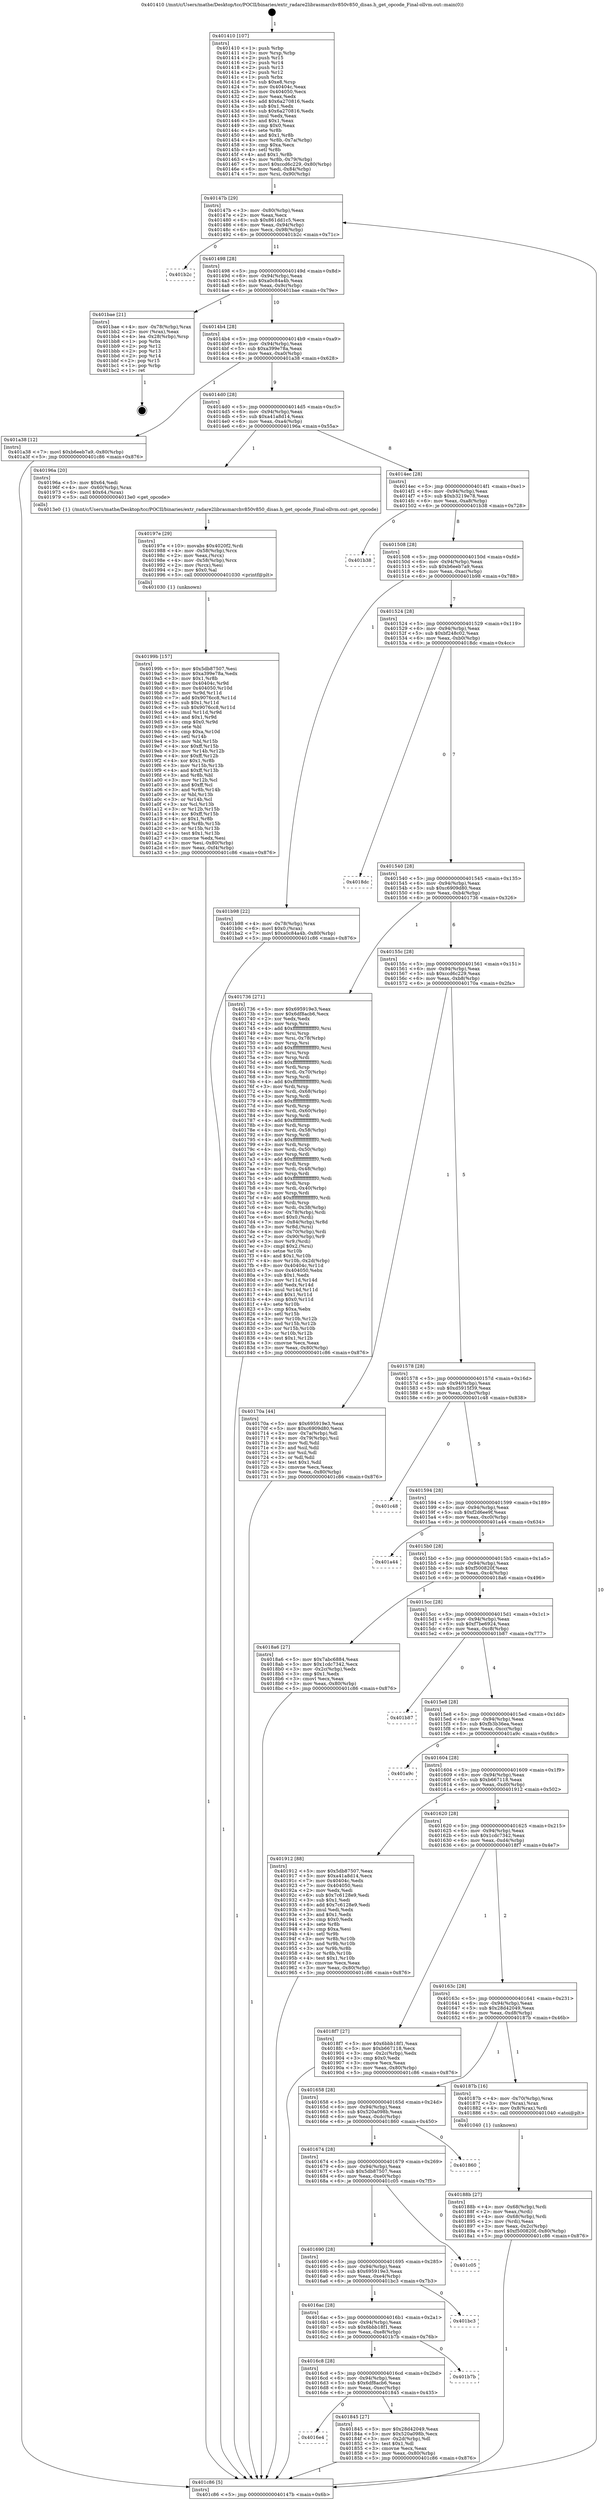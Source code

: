 digraph "0x401410" {
  label = "0x401410 (/mnt/c/Users/mathe/Desktop/tcc/POCII/binaries/extr_radare2librasmarchv850v850_disas.h_get_opcode_Final-ollvm.out::main(0))"
  labelloc = "t"
  node[shape=record]

  Entry [label="",width=0.3,height=0.3,shape=circle,fillcolor=black,style=filled]
  "0x40147b" [label="{
     0x40147b [29]\l
     | [instrs]\l
     &nbsp;&nbsp;0x40147b \<+3\>: mov -0x80(%rbp),%eax\l
     &nbsp;&nbsp;0x40147e \<+2\>: mov %eax,%ecx\l
     &nbsp;&nbsp;0x401480 \<+6\>: sub $0x861dd1c5,%ecx\l
     &nbsp;&nbsp;0x401486 \<+6\>: mov %eax,-0x94(%rbp)\l
     &nbsp;&nbsp;0x40148c \<+6\>: mov %ecx,-0x98(%rbp)\l
     &nbsp;&nbsp;0x401492 \<+6\>: je 0000000000401b2c \<main+0x71c\>\l
  }"]
  "0x401b2c" [label="{
     0x401b2c\l
  }", style=dashed]
  "0x401498" [label="{
     0x401498 [28]\l
     | [instrs]\l
     &nbsp;&nbsp;0x401498 \<+5\>: jmp 000000000040149d \<main+0x8d\>\l
     &nbsp;&nbsp;0x40149d \<+6\>: mov -0x94(%rbp),%eax\l
     &nbsp;&nbsp;0x4014a3 \<+5\>: sub $0xa0c84a4b,%eax\l
     &nbsp;&nbsp;0x4014a8 \<+6\>: mov %eax,-0x9c(%rbp)\l
     &nbsp;&nbsp;0x4014ae \<+6\>: je 0000000000401bae \<main+0x79e\>\l
  }"]
  Exit [label="",width=0.3,height=0.3,shape=circle,fillcolor=black,style=filled,peripheries=2]
  "0x401bae" [label="{
     0x401bae [21]\l
     | [instrs]\l
     &nbsp;&nbsp;0x401bae \<+4\>: mov -0x78(%rbp),%rax\l
     &nbsp;&nbsp;0x401bb2 \<+2\>: mov (%rax),%eax\l
     &nbsp;&nbsp;0x401bb4 \<+4\>: lea -0x28(%rbp),%rsp\l
     &nbsp;&nbsp;0x401bb8 \<+1\>: pop %rbx\l
     &nbsp;&nbsp;0x401bb9 \<+2\>: pop %r12\l
     &nbsp;&nbsp;0x401bbb \<+2\>: pop %r13\l
     &nbsp;&nbsp;0x401bbd \<+2\>: pop %r14\l
     &nbsp;&nbsp;0x401bbf \<+2\>: pop %r15\l
     &nbsp;&nbsp;0x401bc1 \<+1\>: pop %rbp\l
     &nbsp;&nbsp;0x401bc2 \<+1\>: ret\l
  }"]
  "0x4014b4" [label="{
     0x4014b4 [28]\l
     | [instrs]\l
     &nbsp;&nbsp;0x4014b4 \<+5\>: jmp 00000000004014b9 \<main+0xa9\>\l
     &nbsp;&nbsp;0x4014b9 \<+6\>: mov -0x94(%rbp),%eax\l
     &nbsp;&nbsp;0x4014bf \<+5\>: sub $0xa399e78a,%eax\l
     &nbsp;&nbsp;0x4014c4 \<+6\>: mov %eax,-0xa0(%rbp)\l
     &nbsp;&nbsp;0x4014ca \<+6\>: je 0000000000401a38 \<main+0x628\>\l
  }"]
  "0x40199b" [label="{
     0x40199b [157]\l
     | [instrs]\l
     &nbsp;&nbsp;0x40199b \<+5\>: mov $0x5db87507,%esi\l
     &nbsp;&nbsp;0x4019a0 \<+5\>: mov $0xa399e78a,%edx\l
     &nbsp;&nbsp;0x4019a5 \<+3\>: mov $0x1,%r8b\l
     &nbsp;&nbsp;0x4019a8 \<+8\>: mov 0x40404c,%r9d\l
     &nbsp;&nbsp;0x4019b0 \<+8\>: mov 0x404050,%r10d\l
     &nbsp;&nbsp;0x4019b8 \<+3\>: mov %r9d,%r11d\l
     &nbsp;&nbsp;0x4019bb \<+7\>: add $0x9076cc8,%r11d\l
     &nbsp;&nbsp;0x4019c2 \<+4\>: sub $0x1,%r11d\l
     &nbsp;&nbsp;0x4019c6 \<+7\>: sub $0x9076cc8,%r11d\l
     &nbsp;&nbsp;0x4019cd \<+4\>: imul %r11d,%r9d\l
     &nbsp;&nbsp;0x4019d1 \<+4\>: and $0x1,%r9d\l
     &nbsp;&nbsp;0x4019d5 \<+4\>: cmp $0x0,%r9d\l
     &nbsp;&nbsp;0x4019d9 \<+3\>: sete %bl\l
     &nbsp;&nbsp;0x4019dc \<+4\>: cmp $0xa,%r10d\l
     &nbsp;&nbsp;0x4019e0 \<+4\>: setl %r14b\l
     &nbsp;&nbsp;0x4019e4 \<+3\>: mov %bl,%r15b\l
     &nbsp;&nbsp;0x4019e7 \<+4\>: xor $0xff,%r15b\l
     &nbsp;&nbsp;0x4019eb \<+3\>: mov %r14b,%r12b\l
     &nbsp;&nbsp;0x4019ee \<+4\>: xor $0xff,%r12b\l
     &nbsp;&nbsp;0x4019f2 \<+4\>: xor $0x1,%r8b\l
     &nbsp;&nbsp;0x4019f6 \<+3\>: mov %r15b,%r13b\l
     &nbsp;&nbsp;0x4019f9 \<+4\>: and $0xff,%r13b\l
     &nbsp;&nbsp;0x4019fd \<+3\>: and %r8b,%bl\l
     &nbsp;&nbsp;0x401a00 \<+3\>: mov %r12b,%cl\l
     &nbsp;&nbsp;0x401a03 \<+3\>: and $0xff,%cl\l
     &nbsp;&nbsp;0x401a06 \<+3\>: and %r8b,%r14b\l
     &nbsp;&nbsp;0x401a09 \<+3\>: or %bl,%r13b\l
     &nbsp;&nbsp;0x401a0c \<+3\>: or %r14b,%cl\l
     &nbsp;&nbsp;0x401a0f \<+3\>: xor %cl,%r13b\l
     &nbsp;&nbsp;0x401a12 \<+3\>: or %r12b,%r15b\l
     &nbsp;&nbsp;0x401a15 \<+4\>: xor $0xff,%r15b\l
     &nbsp;&nbsp;0x401a19 \<+4\>: or $0x1,%r8b\l
     &nbsp;&nbsp;0x401a1d \<+3\>: and %r8b,%r15b\l
     &nbsp;&nbsp;0x401a20 \<+3\>: or %r15b,%r13b\l
     &nbsp;&nbsp;0x401a23 \<+4\>: test $0x1,%r13b\l
     &nbsp;&nbsp;0x401a27 \<+3\>: cmovne %edx,%esi\l
     &nbsp;&nbsp;0x401a2a \<+3\>: mov %esi,-0x80(%rbp)\l
     &nbsp;&nbsp;0x401a2d \<+6\>: mov %eax,-0xf4(%rbp)\l
     &nbsp;&nbsp;0x401a33 \<+5\>: jmp 0000000000401c86 \<main+0x876\>\l
  }"]
  "0x401a38" [label="{
     0x401a38 [12]\l
     | [instrs]\l
     &nbsp;&nbsp;0x401a38 \<+7\>: movl $0xb6eeb7a9,-0x80(%rbp)\l
     &nbsp;&nbsp;0x401a3f \<+5\>: jmp 0000000000401c86 \<main+0x876\>\l
  }"]
  "0x4014d0" [label="{
     0x4014d0 [28]\l
     | [instrs]\l
     &nbsp;&nbsp;0x4014d0 \<+5\>: jmp 00000000004014d5 \<main+0xc5\>\l
     &nbsp;&nbsp;0x4014d5 \<+6\>: mov -0x94(%rbp),%eax\l
     &nbsp;&nbsp;0x4014db \<+5\>: sub $0xa41a8d14,%eax\l
     &nbsp;&nbsp;0x4014e0 \<+6\>: mov %eax,-0xa4(%rbp)\l
     &nbsp;&nbsp;0x4014e6 \<+6\>: je 000000000040196a \<main+0x55a\>\l
  }"]
  "0x40197e" [label="{
     0x40197e [29]\l
     | [instrs]\l
     &nbsp;&nbsp;0x40197e \<+10\>: movabs $0x4020f2,%rdi\l
     &nbsp;&nbsp;0x401988 \<+4\>: mov -0x58(%rbp),%rcx\l
     &nbsp;&nbsp;0x40198c \<+2\>: mov %eax,(%rcx)\l
     &nbsp;&nbsp;0x40198e \<+4\>: mov -0x58(%rbp),%rcx\l
     &nbsp;&nbsp;0x401992 \<+2\>: mov (%rcx),%esi\l
     &nbsp;&nbsp;0x401994 \<+2\>: mov $0x0,%al\l
     &nbsp;&nbsp;0x401996 \<+5\>: call 0000000000401030 \<printf@plt\>\l
     | [calls]\l
     &nbsp;&nbsp;0x401030 \{1\} (unknown)\l
  }"]
  "0x40196a" [label="{
     0x40196a [20]\l
     | [instrs]\l
     &nbsp;&nbsp;0x40196a \<+5\>: mov $0x64,%edi\l
     &nbsp;&nbsp;0x40196f \<+4\>: mov -0x60(%rbp),%rax\l
     &nbsp;&nbsp;0x401973 \<+6\>: movl $0x64,(%rax)\l
     &nbsp;&nbsp;0x401979 \<+5\>: call 00000000004013e0 \<get_opcode\>\l
     | [calls]\l
     &nbsp;&nbsp;0x4013e0 \{1\} (/mnt/c/Users/mathe/Desktop/tcc/POCII/binaries/extr_radare2librasmarchv850v850_disas.h_get_opcode_Final-ollvm.out::get_opcode)\l
  }"]
  "0x4014ec" [label="{
     0x4014ec [28]\l
     | [instrs]\l
     &nbsp;&nbsp;0x4014ec \<+5\>: jmp 00000000004014f1 \<main+0xe1\>\l
     &nbsp;&nbsp;0x4014f1 \<+6\>: mov -0x94(%rbp),%eax\l
     &nbsp;&nbsp;0x4014f7 \<+5\>: sub $0xb3219e78,%eax\l
     &nbsp;&nbsp;0x4014fc \<+6\>: mov %eax,-0xa8(%rbp)\l
     &nbsp;&nbsp;0x401502 \<+6\>: je 0000000000401b38 \<main+0x728\>\l
  }"]
  "0x40188b" [label="{
     0x40188b [27]\l
     | [instrs]\l
     &nbsp;&nbsp;0x40188b \<+4\>: mov -0x68(%rbp),%rdi\l
     &nbsp;&nbsp;0x40188f \<+2\>: mov %eax,(%rdi)\l
     &nbsp;&nbsp;0x401891 \<+4\>: mov -0x68(%rbp),%rdi\l
     &nbsp;&nbsp;0x401895 \<+2\>: mov (%rdi),%eax\l
     &nbsp;&nbsp;0x401897 \<+3\>: mov %eax,-0x2c(%rbp)\l
     &nbsp;&nbsp;0x40189a \<+7\>: movl $0xf500820f,-0x80(%rbp)\l
     &nbsp;&nbsp;0x4018a1 \<+5\>: jmp 0000000000401c86 \<main+0x876\>\l
  }"]
  "0x401b38" [label="{
     0x401b38\l
  }", style=dashed]
  "0x401508" [label="{
     0x401508 [28]\l
     | [instrs]\l
     &nbsp;&nbsp;0x401508 \<+5\>: jmp 000000000040150d \<main+0xfd\>\l
     &nbsp;&nbsp;0x40150d \<+6\>: mov -0x94(%rbp),%eax\l
     &nbsp;&nbsp;0x401513 \<+5\>: sub $0xb6eeb7a9,%eax\l
     &nbsp;&nbsp;0x401518 \<+6\>: mov %eax,-0xac(%rbp)\l
     &nbsp;&nbsp;0x40151e \<+6\>: je 0000000000401b98 \<main+0x788\>\l
  }"]
  "0x4016e4" [label="{
     0x4016e4\l
  }", style=dashed]
  "0x401b98" [label="{
     0x401b98 [22]\l
     | [instrs]\l
     &nbsp;&nbsp;0x401b98 \<+4\>: mov -0x78(%rbp),%rax\l
     &nbsp;&nbsp;0x401b9c \<+6\>: movl $0x0,(%rax)\l
     &nbsp;&nbsp;0x401ba2 \<+7\>: movl $0xa0c84a4b,-0x80(%rbp)\l
     &nbsp;&nbsp;0x401ba9 \<+5\>: jmp 0000000000401c86 \<main+0x876\>\l
  }"]
  "0x401524" [label="{
     0x401524 [28]\l
     | [instrs]\l
     &nbsp;&nbsp;0x401524 \<+5\>: jmp 0000000000401529 \<main+0x119\>\l
     &nbsp;&nbsp;0x401529 \<+6\>: mov -0x94(%rbp),%eax\l
     &nbsp;&nbsp;0x40152f \<+5\>: sub $0xbf248c02,%eax\l
     &nbsp;&nbsp;0x401534 \<+6\>: mov %eax,-0xb0(%rbp)\l
     &nbsp;&nbsp;0x40153a \<+6\>: je 00000000004018dc \<main+0x4cc\>\l
  }"]
  "0x401845" [label="{
     0x401845 [27]\l
     | [instrs]\l
     &nbsp;&nbsp;0x401845 \<+5\>: mov $0x28d42049,%eax\l
     &nbsp;&nbsp;0x40184a \<+5\>: mov $0x520a098b,%ecx\l
     &nbsp;&nbsp;0x40184f \<+3\>: mov -0x2d(%rbp),%dl\l
     &nbsp;&nbsp;0x401852 \<+3\>: test $0x1,%dl\l
     &nbsp;&nbsp;0x401855 \<+3\>: cmovne %ecx,%eax\l
     &nbsp;&nbsp;0x401858 \<+3\>: mov %eax,-0x80(%rbp)\l
     &nbsp;&nbsp;0x40185b \<+5\>: jmp 0000000000401c86 \<main+0x876\>\l
  }"]
  "0x4018dc" [label="{
     0x4018dc\l
  }", style=dashed]
  "0x401540" [label="{
     0x401540 [28]\l
     | [instrs]\l
     &nbsp;&nbsp;0x401540 \<+5\>: jmp 0000000000401545 \<main+0x135\>\l
     &nbsp;&nbsp;0x401545 \<+6\>: mov -0x94(%rbp),%eax\l
     &nbsp;&nbsp;0x40154b \<+5\>: sub $0xc6909d80,%eax\l
     &nbsp;&nbsp;0x401550 \<+6\>: mov %eax,-0xb4(%rbp)\l
     &nbsp;&nbsp;0x401556 \<+6\>: je 0000000000401736 \<main+0x326\>\l
  }"]
  "0x4016c8" [label="{
     0x4016c8 [28]\l
     | [instrs]\l
     &nbsp;&nbsp;0x4016c8 \<+5\>: jmp 00000000004016cd \<main+0x2bd\>\l
     &nbsp;&nbsp;0x4016cd \<+6\>: mov -0x94(%rbp),%eax\l
     &nbsp;&nbsp;0x4016d3 \<+5\>: sub $0x6df8acb6,%eax\l
     &nbsp;&nbsp;0x4016d8 \<+6\>: mov %eax,-0xec(%rbp)\l
     &nbsp;&nbsp;0x4016de \<+6\>: je 0000000000401845 \<main+0x435\>\l
  }"]
  "0x401736" [label="{
     0x401736 [271]\l
     | [instrs]\l
     &nbsp;&nbsp;0x401736 \<+5\>: mov $0x695919e3,%eax\l
     &nbsp;&nbsp;0x40173b \<+5\>: mov $0x6df8acb6,%ecx\l
     &nbsp;&nbsp;0x401740 \<+2\>: xor %edx,%edx\l
     &nbsp;&nbsp;0x401742 \<+3\>: mov %rsp,%rsi\l
     &nbsp;&nbsp;0x401745 \<+4\>: add $0xfffffffffffffff0,%rsi\l
     &nbsp;&nbsp;0x401749 \<+3\>: mov %rsi,%rsp\l
     &nbsp;&nbsp;0x40174c \<+4\>: mov %rsi,-0x78(%rbp)\l
     &nbsp;&nbsp;0x401750 \<+3\>: mov %rsp,%rsi\l
     &nbsp;&nbsp;0x401753 \<+4\>: add $0xfffffffffffffff0,%rsi\l
     &nbsp;&nbsp;0x401757 \<+3\>: mov %rsi,%rsp\l
     &nbsp;&nbsp;0x40175a \<+3\>: mov %rsp,%rdi\l
     &nbsp;&nbsp;0x40175d \<+4\>: add $0xfffffffffffffff0,%rdi\l
     &nbsp;&nbsp;0x401761 \<+3\>: mov %rdi,%rsp\l
     &nbsp;&nbsp;0x401764 \<+4\>: mov %rdi,-0x70(%rbp)\l
     &nbsp;&nbsp;0x401768 \<+3\>: mov %rsp,%rdi\l
     &nbsp;&nbsp;0x40176b \<+4\>: add $0xfffffffffffffff0,%rdi\l
     &nbsp;&nbsp;0x40176f \<+3\>: mov %rdi,%rsp\l
     &nbsp;&nbsp;0x401772 \<+4\>: mov %rdi,-0x68(%rbp)\l
     &nbsp;&nbsp;0x401776 \<+3\>: mov %rsp,%rdi\l
     &nbsp;&nbsp;0x401779 \<+4\>: add $0xfffffffffffffff0,%rdi\l
     &nbsp;&nbsp;0x40177d \<+3\>: mov %rdi,%rsp\l
     &nbsp;&nbsp;0x401780 \<+4\>: mov %rdi,-0x60(%rbp)\l
     &nbsp;&nbsp;0x401784 \<+3\>: mov %rsp,%rdi\l
     &nbsp;&nbsp;0x401787 \<+4\>: add $0xfffffffffffffff0,%rdi\l
     &nbsp;&nbsp;0x40178b \<+3\>: mov %rdi,%rsp\l
     &nbsp;&nbsp;0x40178e \<+4\>: mov %rdi,-0x58(%rbp)\l
     &nbsp;&nbsp;0x401792 \<+3\>: mov %rsp,%rdi\l
     &nbsp;&nbsp;0x401795 \<+4\>: add $0xfffffffffffffff0,%rdi\l
     &nbsp;&nbsp;0x401799 \<+3\>: mov %rdi,%rsp\l
     &nbsp;&nbsp;0x40179c \<+4\>: mov %rdi,-0x50(%rbp)\l
     &nbsp;&nbsp;0x4017a0 \<+3\>: mov %rsp,%rdi\l
     &nbsp;&nbsp;0x4017a3 \<+4\>: add $0xfffffffffffffff0,%rdi\l
     &nbsp;&nbsp;0x4017a7 \<+3\>: mov %rdi,%rsp\l
     &nbsp;&nbsp;0x4017aa \<+4\>: mov %rdi,-0x48(%rbp)\l
     &nbsp;&nbsp;0x4017ae \<+3\>: mov %rsp,%rdi\l
     &nbsp;&nbsp;0x4017b1 \<+4\>: add $0xfffffffffffffff0,%rdi\l
     &nbsp;&nbsp;0x4017b5 \<+3\>: mov %rdi,%rsp\l
     &nbsp;&nbsp;0x4017b8 \<+4\>: mov %rdi,-0x40(%rbp)\l
     &nbsp;&nbsp;0x4017bc \<+3\>: mov %rsp,%rdi\l
     &nbsp;&nbsp;0x4017bf \<+4\>: add $0xfffffffffffffff0,%rdi\l
     &nbsp;&nbsp;0x4017c3 \<+3\>: mov %rdi,%rsp\l
     &nbsp;&nbsp;0x4017c6 \<+4\>: mov %rdi,-0x38(%rbp)\l
     &nbsp;&nbsp;0x4017ca \<+4\>: mov -0x78(%rbp),%rdi\l
     &nbsp;&nbsp;0x4017ce \<+6\>: movl $0x0,(%rdi)\l
     &nbsp;&nbsp;0x4017d4 \<+7\>: mov -0x84(%rbp),%r8d\l
     &nbsp;&nbsp;0x4017db \<+3\>: mov %r8d,(%rsi)\l
     &nbsp;&nbsp;0x4017de \<+4\>: mov -0x70(%rbp),%rdi\l
     &nbsp;&nbsp;0x4017e2 \<+7\>: mov -0x90(%rbp),%r9\l
     &nbsp;&nbsp;0x4017e9 \<+3\>: mov %r9,(%rdi)\l
     &nbsp;&nbsp;0x4017ec \<+3\>: cmpl $0x2,(%rsi)\l
     &nbsp;&nbsp;0x4017ef \<+4\>: setne %r10b\l
     &nbsp;&nbsp;0x4017f3 \<+4\>: and $0x1,%r10b\l
     &nbsp;&nbsp;0x4017f7 \<+4\>: mov %r10b,-0x2d(%rbp)\l
     &nbsp;&nbsp;0x4017fb \<+8\>: mov 0x40404c,%r11d\l
     &nbsp;&nbsp;0x401803 \<+7\>: mov 0x404050,%ebx\l
     &nbsp;&nbsp;0x40180a \<+3\>: sub $0x1,%edx\l
     &nbsp;&nbsp;0x40180d \<+3\>: mov %r11d,%r14d\l
     &nbsp;&nbsp;0x401810 \<+3\>: add %edx,%r14d\l
     &nbsp;&nbsp;0x401813 \<+4\>: imul %r14d,%r11d\l
     &nbsp;&nbsp;0x401817 \<+4\>: and $0x1,%r11d\l
     &nbsp;&nbsp;0x40181b \<+4\>: cmp $0x0,%r11d\l
     &nbsp;&nbsp;0x40181f \<+4\>: sete %r10b\l
     &nbsp;&nbsp;0x401823 \<+3\>: cmp $0xa,%ebx\l
     &nbsp;&nbsp;0x401826 \<+4\>: setl %r15b\l
     &nbsp;&nbsp;0x40182a \<+3\>: mov %r10b,%r12b\l
     &nbsp;&nbsp;0x40182d \<+3\>: and %r15b,%r12b\l
     &nbsp;&nbsp;0x401830 \<+3\>: xor %r15b,%r10b\l
     &nbsp;&nbsp;0x401833 \<+3\>: or %r10b,%r12b\l
     &nbsp;&nbsp;0x401836 \<+4\>: test $0x1,%r12b\l
     &nbsp;&nbsp;0x40183a \<+3\>: cmovne %ecx,%eax\l
     &nbsp;&nbsp;0x40183d \<+3\>: mov %eax,-0x80(%rbp)\l
     &nbsp;&nbsp;0x401840 \<+5\>: jmp 0000000000401c86 \<main+0x876\>\l
  }"]
  "0x40155c" [label="{
     0x40155c [28]\l
     | [instrs]\l
     &nbsp;&nbsp;0x40155c \<+5\>: jmp 0000000000401561 \<main+0x151\>\l
     &nbsp;&nbsp;0x401561 \<+6\>: mov -0x94(%rbp),%eax\l
     &nbsp;&nbsp;0x401567 \<+5\>: sub $0xccd6c229,%eax\l
     &nbsp;&nbsp;0x40156c \<+6\>: mov %eax,-0xb8(%rbp)\l
     &nbsp;&nbsp;0x401572 \<+6\>: je 000000000040170a \<main+0x2fa\>\l
  }"]
  "0x401b7b" [label="{
     0x401b7b\l
  }", style=dashed]
  "0x40170a" [label="{
     0x40170a [44]\l
     | [instrs]\l
     &nbsp;&nbsp;0x40170a \<+5\>: mov $0x695919e3,%eax\l
     &nbsp;&nbsp;0x40170f \<+5\>: mov $0xc6909d80,%ecx\l
     &nbsp;&nbsp;0x401714 \<+3\>: mov -0x7a(%rbp),%dl\l
     &nbsp;&nbsp;0x401717 \<+4\>: mov -0x79(%rbp),%sil\l
     &nbsp;&nbsp;0x40171b \<+3\>: mov %dl,%dil\l
     &nbsp;&nbsp;0x40171e \<+3\>: and %sil,%dil\l
     &nbsp;&nbsp;0x401721 \<+3\>: xor %sil,%dl\l
     &nbsp;&nbsp;0x401724 \<+3\>: or %dl,%dil\l
     &nbsp;&nbsp;0x401727 \<+4\>: test $0x1,%dil\l
     &nbsp;&nbsp;0x40172b \<+3\>: cmovne %ecx,%eax\l
     &nbsp;&nbsp;0x40172e \<+3\>: mov %eax,-0x80(%rbp)\l
     &nbsp;&nbsp;0x401731 \<+5\>: jmp 0000000000401c86 \<main+0x876\>\l
  }"]
  "0x401578" [label="{
     0x401578 [28]\l
     | [instrs]\l
     &nbsp;&nbsp;0x401578 \<+5\>: jmp 000000000040157d \<main+0x16d\>\l
     &nbsp;&nbsp;0x40157d \<+6\>: mov -0x94(%rbp),%eax\l
     &nbsp;&nbsp;0x401583 \<+5\>: sub $0xd5915f39,%eax\l
     &nbsp;&nbsp;0x401588 \<+6\>: mov %eax,-0xbc(%rbp)\l
     &nbsp;&nbsp;0x40158e \<+6\>: je 0000000000401c48 \<main+0x838\>\l
  }"]
  "0x401c86" [label="{
     0x401c86 [5]\l
     | [instrs]\l
     &nbsp;&nbsp;0x401c86 \<+5\>: jmp 000000000040147b \<main+0x6b\>\l
  }"]
  "0x401410" [label="{
     0x401410 [107]\l
     | [instrs]\l
     &nbsp;&nbsp;0x401410 \<+1\>: push %rbp\l
     &nbsp;&nbsp;0x401411 \<+3\>: mov %rsp,%rbp\l
     &nbsp;&nbsp;0x401414 \<+2\>: push %r15\l
     &nbsp;&nbsp;0x401416 \<+2\>: push %r14\l
     &nbsp;&nbsp;0x401418 \<+2\>: push %r13\l
     &nbsp;&nbsp;0x40141a \<+2\>: push %r12\l
     &nbsp;&nbsp;0x40141c \<+1\>: push %rbx\l
     &nbsp;&nbsp;0x40141d \<+7\>: sub $0xe8,%rsp\l
     &nbsp;&nbsp;0x401424 \<+7\>: mov 0x40404c,%eax\l
     &nbsp;&nbsp;0x40142b \<+7\>: mov 0x404050,%ecx\l
     &nbsp;&nbsp;0x401432 \<+2\>: mov %eax,%edx\l
     &nbsp;&nbsp;0x401434 \<+6\>: add $0x6a270816,%edx\l
     &nbsp;&nbsp;0x40143a \<+3\>: sub $0x1,%edx\l
     &nbsp;&nbsp;0x40143d \<+6\>: sub $0x6a270816,%edx\l
     &nbsp;&nbsp;0x401443 \<+3\>: imul %edx,%eax\l
     &nbsp;&nbsp;0x401446 \<+3\>: and $0x1,%eax\l
     &nbsp;&nbsp;0x401449 \<+3\>: cmp $0x0,%eax\l
     &nbsp;&nbsp;0x40144c \<+4\>: sete %r8b\l
     &nbsp;&nbsp;0x401450 \<+4\>: and $0x1,%r8b\l
     &nbsp;&nbsp;0x401454 \<+4\>: mov %r8b,-0x7a(%rbp)\l
     &nbsp;&nbsp;0x401458 \<+3\>: cmp $0xa,%ecx\l
     &nbsp;&nbsp;0x40145b \<+4\>: setl %r8b\l
     &nbsp;&nbsp;0x40145f \<+4\>: and $0x1,%r8b\l
     &nbsp;&nbsp;0x401463 \<+4\>: mov %r8b,-0x79(%rbp)\l
     &nbsp;&nbsp;0x401467 \<+7\>: movl $0xccd6c229,-0x80(%rbp)\l
     &nbsp;&nbsp;0x40146e \<+6\>: mov %edi,-0x84(%rbp)\l
     &nbsp;&nbsp;0x401474 \<+7\>: mov %rsi,-0x90(%rbp)\l
  }"]
  "0x4016ac" [label="{
     0x4016ac [28]\l
     | [instrs]\l
     &nbsp;&nbsp;0x4016ac \<+5\>: jmp 00000000004016b1 \<main+0x2a1\>\l
     &nbsp;&nbsp;0x4016b1 \<+6\>: mov -0x94(%rbp),%eax\l
     &nbsp;&nbsp;0x4016b7 \<+5\>: sub $0x6bbb18f1,%eax\l
     &nbsp;&nbsp;0x4016bc \<+6\>: mov %eax,-0xe8(%rbp)\l
     &nbsp;&nbsp;0x4016c2 \<+6\>: je 0000000000401b7b \<main+0x76b\>\l
  }"]
  "0x401bc3" [label="{
     0x401bc3\l
  }", style=dashed]
  "0x401c48" [label="{
     0x401c48\l
  }", style=dashed]
  "0x401594" [label="{
     0x401594 [28]\l
     | [instrs]\l
     &nbsp;&nbsp;0x401594 \<+5\>: jmp 0000000000401599 \<main+0x189\>\l
     &nbsp;&nbsp;0x401599 \<+6\>: mov -0x94(%rbp),%eax\l
     &nbsp;&nbsp;0x40159f \<+5\>: sub $0xf2d6ee9f,%eax\l
     &nbsp;&nbsp;0x4015a4 \<+6\>: mov %eax,-0xc0(%rbp)\l
     &nbsp;&nbsp;0x4015aa \<+6\>: je 0000000000401a44 \<main+0x634\>\l
  }"]
  "0x401690" [label="{
     0x401690 [28]\l
     | [instrs]\l
     &nbsp;&nbsp;0x401690 \<+5\>: jmp 0000000000401695 \<main+0x285\>\l
     &nbsp;&nbsp;0x401695 \<+6\>: mov -0x94(%rbp),%eax\l
     &nbsp;&nbsp;0x40169b \<+5\>: sub $0x695919e3,%eax\l
     &nbsp;&nbsp;0x4016a0 \<+6\>: mov %eax,-0xe4(%rbp)\l
     &nbsp;&nbsp;0x4016a6 \<+6\>: je 0000000000401bc3 \<main+0x7b3\>\l
  }"]
  "0x401a44" [label="{
     0x401a44\l
  }", style=dashed]
  "0x4015b0" [label="{
     0x4015b0 [28]\l
     | [instrs]\l
     &nbsp;&nbsp;0x4015b0 \<+5\>: jmp 00000000004015b5 \<main+0x1a5\>\l
     &nbsp;&nbsp;0x4015b5 \<+6\>: mov -0x94(%rbp),%eax\l
     &nbsp;&nbsp;0x4015bb \<+5\>: sub $0xf500820f,%eax\l
     &nbsp;&nbsp;0x4015c0 \<+6\>: mov %eax,-0xc4(%rbp)\l
     &nbsp;&nbsp;0x4015c6 \<+6\>: je 00000000004018a6 \<main+0x496\>\l
  }"]
  "0x401c05" [label="{
     0x401c05\l
  }", style=dashed]
  "0x4018a6" [label="{
     0x4018a6 [27]\l
     | [instrs]\l
     &nbsp;&nbsp;0x4018a6 \<+5\>: mov $0x7abc6884,%eax\l
     &nbsp;&nbsp;0x4018ab \<+5\>: mov $0x1cdc7342,%ecx\l
     &nbsp;&nbsp;0x4018b0 \<+3\>: mov -0x2c(%rbp),%edx\l
     &nbsp;&nbsp;0x4018b3 \<+3\>: cmp $0x1,%edx\l
     &nbsp;&nbsp;0x4018b6 \<+3\>: cmovl %ecx,%eax\l
     &nbsp;&nbsp;0x4018b9 \<+3\>: mov %eax,-0x80(%rbp)\l
     &nbsp;&nbsp;0x4018bc \<+5\>: jmp 0000000000401c86 \<main+0x876\>\l
  }"]
  "0x4015cc" [label="{
     0x4015cc [28]\l
     | [instrs]\l
     &nbsp;&nbsp;0x4015cc \<+5\>: jmp 00000000004015d1 \<main+0x1c1\>\l
     &nbsp;&nbsp;0x4015d1 \<+6\>: mov -0x94(%rbp),%eax\l
     &nbsp;&nbsp;0x4015d7 \<+5\>: sub $0xf7be6924,%eax\l
     &nbsp;&nbsp;0x4015dc \<+6\>: mov %eax,-0xc8(%rbp)\l
     &nbsp;&nbsp;0x4015e2 \<+6\>: je 0000000000401b87 \<main+0x777\>\l
  }"]
  "0x401674" [label="{
     0x401674 [28]\l
     | [instrs]\l
     &nbsp;&nbsp;0x401674 \<+5\>: jmp 0000000000401679 \<main+0x269\>\l
     &nbsp;&nbsp;0x401679 \<+6\>: mov -0x94(%rbp),%eax\l
     &nbsp;&nbsp;0x40167f \<+5\>: sub $0x5db87507,%eax\l
     &nbsp;&nbsp;0x401684 \<+6\>: mov %eax,-0xe0(%rbp)\l
     &nbsp;&nbsp;0x40168a \<+6\>: je 0000000000401c05 \<main+0x7f5\>\l
  }"]
  "0x401b87" [label="{
     0x401b87\l
  }", style=dashed]
  "0x4015e8" [label="{
     0x4015e8 [28]\l
     | [instrs]\l
     &nbsp;&nbsp;0x4015e8 \<+5\>: jmp 00000000004015ed \<main+0x1dd\>\l
     &nbsp;&nbsp;0x4015ed \<+6\>: mov -0x94(%rbp),%eax\l
     &nbsp;&nbsp;0x4015f3 \<+5\>: sub $0xfb3b36ea,%eax\l
     &nbsp;&nbsp;0x4015f8 \<+6\>: mov %eax,-0xcc(%rbp)\l
     &nbsp;&nbsp;0x4015fe \<+6\>: je 0000000000401a9c \<main+0x68c\>\l
  }"]
  "0x401860" [label="{
     0x401860\l
  }", style=dashed]
  "0x401a9c" [label="{
     0x401a9c\l
  }", style=dashed]
  "0x401604" [label="{
     0x401604 [28]\l
     | [instrs]\l
     &nbsp;&nbsp;0x401604 \<+5\>: jmp 0000000000401609 \<main+0x1f9\>\l
     &nbsp;&nbsp;0x401609 \<+6\>: mov -0x94(%rbp),%eax\l
     &nbsp;&nbsp;0x40160f \<+5\>: sub $0xb667118,%eax\l
     &nbsp;&nbsp;0x401614 \<+6\>: mov %eax,-0xd0(%rbp)\l
     &nbsp;&nbsp;0x40161a \<+6\>: je 0000000000401912 \<main+0x502\>\l
  }"]
  "0x401658" [label="{
     0x401658 [28]\l
     | [instrs]\l
     &nbsp;&nbsp;0x401658 \<+5\>: jmp 000000000040165d \<main+0x24d\>\l
     &nbsp;&nbsp;0x40165d \<+6\>: mov -0x94(%rbp),%eax\l
     &nbsp;&nbsp;0x401663 \<+5\>: sub $0x520a098b,%eax\l
     &nbsp;&nbsp;0x401668 \<+6\>: mov %eax,-0xdc(%rbp)\l
     &nbsp;&nbsp;0x40166e \<+6\>: je 0000000000401860 \<main+0x450\>\l
  }"]
  "0x401912" [label="{
     0x401912 [88]\l
     | [instrs]\l
     &nbsp;&nbsp;0x401912 \<+5\>: mov $0x5db87507,%eax\l
     &nbsp;&nbsp;0x401917 \<+5\>: mov $0xa41a8d14,%ecx\l
     &nbsp;&nbsp;0x40191c \<+7\>: mov 0x40404c,%edx\l
     &nbsp;&nbsp;0x401923 \<+7\>: mov 0x404050,%esi\l
     &nbsp;&nbsp;0x40192a \<+2\>: mov %edx,%edi\l
     &nbsp;&nbsp;0x40192c \<+6\>: sub $0x7c6128e9,%edi\l
     &nbsp;&nbsp;0x401932 \<+3\>: sub $0x1,%edi\l
     &nbsp;&nbsp;0x401935 \<+6\>: add $0x7c6128e9,%edi\l
     &nbsp;&nbsp;0x40193b \<+3\>: imul %edi,%edx\l
     &nbsp;&nbsp;0x40193e \<+3\>: and $0x1,%edx\l
     &nbsp;&nbsp;0x401941 \<+3\>: cmp $0x0,%edx\l
     &nbsp;&nbsp;0x401944 \<+4\>: sete %r8b\l
     &nbsp;&nbsp;0x401948 \<+3\>: cmp $0xa,%esi\l
     &nbsp;&nbsp;0x40194b \<+4\>: setl %r9b\l
     &nbsp;&nbsp;0x40194f \<+3\>: mov %r8b,%r10b\l
     &nbsp;&nbsp;0x401952 \<+3\>: and %r9b,%r10b\l
     &nbsp;&nbsp;0x401955 \<+3\>: xor %r9b,%r8b\l
     &nbsp;&nbsp;0x401958 \<+3\>: or %r8b,%r10b\l
     &nbsp;&nbsp;0x40195b \<+4\>: test $0x1,%r10b\l
     &nbsp;&nbsp;0x40195f \<+3\>: cmovne %ecx,%eax\l
     &nbsp;&nbsp;0x401962 \<+3\>: mov %eax,-0x80(%rbp)\l
     &nbsp;&nbsp;0x401965 \<+5\>: jmp 0000000000401c86 \<main+0x876\>\l
  }"]
  "0x401620" [label="{
     0x401620 [28]\l
     | [instrs]\l
     &nbsp;&nbsp;0x401620 \<+5\>: jmp 0000000000401625 \<main+0x215\>\l
     &nbsp;&nbsp;0x401625 \<+6\>: mov -0x94(%rbp),%eax\l
     &nbsp;&nbsp;0x40162b \<+5\>: sub $0x1cdc7342,%eax\l
     &nbsp;&nbsp;0x401630 \<+6\>: mov %eax,-0xd4(%rbp)\l
     &nbsp;&nbsp;0x401636 \<+6\>: je 00000000004018f7 \<main+0x4e7\>\l
  }"]
  "0x40187b" [label="{
     0x40187b [16]\l
     | [instrs]\l
     &nbsp;&nbsp;0x40187b \<+4\>: mov -0x70(%rbp),%rax\l
     &nbsp;&nbsp;0x40187f \<+3\>: mov (%rax),%rax\l
     &nbsp;&nbsp;0x401882 \<+4\>: mov 0x8(%rax),%rdi\l
     &nbsp;&nbsp;0x401886 \<+5\>: call 0000000000401040 \<atoi@plt\>\l
     | [calls]\l
     &nbsp;&nbsp;0x401040 \{1\} (unknown)\l
  }"]
  "0x4018f7" [label="{
     0x4018f7 [27]\l
     | [instrs]\l
     &nbsp;&nbsp;0x4018f7 \<+5\>: mov $0x6bbb18f1,%eax\l
     &nbsp;&nbsp;0x4018fc \<+5\>: mov $0xb667118,%ecx\l
     &nbsp;&nbsp;0x401901 \<+3\>: mov -0x2c(%rbp),%edx\l
     &nbsp;&nbsp;0x401904 \<+3\>: cmp $0x0,%edx\l
     &nbsp;&nbsp;0x401907 \<+3\>: cmove %ecx,%eax\l
     &nbsp;&nbsp;0x40190a \<+3\>: mov %eax,-0x80(%rbp)\l
     &nbsp;&nbsp;0x40190d \<+5\>: jmp 0000000000401c86 \<main+0x876\>\l
  }"]
  "0x40163c" [label="{
     0x40163c [28]\l
     | [instrs]\l
     &nbsp;&nbsp;0x40163c \<+5\>: jmp 0000000000401641 \<main+0x231\>\l
     &nbsp;&nbsp;0x401641 \<+6\>: mov -0x94(%rbp),%eax\l
     &nbsp;&nbsp;0x401647 \<+5\>: sub $0x28d42049,%eax\l
     &nbsp;&nbsp;0x40164c \<+6\>: mov %eax,-0xd8(%rbp)\l
     &nbsp;&nbsp;0x401652 \<+6\>: je 000000000040187b \<main+0x46b\>\l
  }"]
  Entry -> "0x401410" [label=" 1"]
  "0x40147b" -> "0x401b2c" [label=" 0"]
  "0x40147b" -> "0x401498" [label=" 11"]
  "0x401bae" -> Exit [label=" 1"]
  "0x401498" -> "0x401bae" [label=" 1"]
  "0x401498" -> "0x4014b4" [label=" 10"]
  "0x401b98" -> "0x401c86" [label=" 1"]
  "0x4014b4" -> "0x401a38" [label=" 1"]
  "0x4014b4" -> "0x4014d0" [label=" 9"]
  "0x401a38" -> "0x401c86" [label=" 1"]
  "0x4014d0" -> "0x40196a" [label=" 1"]
  "0x4014d0" -> "0x4014ec" [label=" 8"]
  "0x40199b" -> "0x401c86" [label=" 1"]
  "0x4014ec" -> "0x401b38" [label=" 0"]
  "0x4014ec" -> "0x401508" [label=" 8"]
  "0x40197e" -> "0x40199b" [label=" 1"]
  "0x401508" -> "0x401b98" [label=" 1"]
  "0x401508" -> "0x401524" [label=" 7"]
  "0x40196a" -> "0x40197e" [label=" 1"]
  "0x401524" -> "0x4018dc" [label=" 0"]
  "0x401524" -> "0x401540" [label=" 7"]
  "0x401912" -> "0x401c86" [label=" 1"]
  "0x401540" -> "0x401736" [label=" 1"]
  "0x401540" -> "0x40155c" [label=" 6"]
  "0x4018a6" -> "0x401c86" [label=" 1"]
  "0x40155c" -> "0x40170a" [label=" 1"]
  "0x40155c" -> "0x401578" [label=" 5"]
  "0x40170a" -> "0x401c86" [label=" 1"]
  "0x401410" -> "0x40147b" [label=" 1"]
  "0x401c86" -> "0x40147b" [label=" 10"]
  "0x40188b" -> "0x401c86" [label=" 1"]
  "0x401736" -> "0x401c86" [label=" 1"]
  "0x401845" -> "0x401c86" [label=" 1"]
  "0x401578" -> "0x401c48" [label=" 0"]
  "0x401578" -> "0x401594" [label=" 5"]
  "0x4016c8" -> "0x4016e4" [label=" 0"]
  "0x401594" -> "0x401a44" [label=" 0"]
  "0x401594" -> "0x4015b0" [label=" 5"]
  "0x4018f7" -> "0x401c86" [label=" 1"]
  "0x4015b0" -> "0x4018a6" [label=" 1"]
  "0x4015b0" -> "0x4015cc" [label=" 4"]
  "0x4016ac" -> "0x4016c8" [label=" 1"]
  "0x4015cc" -> "0x401b87" [label=" 0"]
  "0x4015cc" -> "0x4015e8" [label=" 4"]
  "0x40187b" -> "0x40188b" [label=" 1"]
  "0x4015e8" -> "0x401a9c" [label=" 0"]
  "0x4015e8" -> "0x401604" [label=" 4"]
  "0x401690" -> "0x4016ac" [label=" 1"]
  "0x401604" -> "0x401912" [label=" 1"]
  "0x401604" -> "0x401620" [label=" 3"]
  "0x4016c8" -> "0x401845" [label=" 1"]
  "0x401620" -> "0x4018f7" [label=" 1"]
  "0x401620" -> "0x40163c" [label=" 2"]
  "0x401674" -> "0x401690" [label=" 1"]
  "0x40163c" -> "0x40187b" [label=" 1"]
  "0x40163c" -> "0x401658" [label=" 1"]
  "0x401690" -> "0x401bc3" [label=" 0"]
  "0x401658" -> "0x401860" [label=" 0"]
  "0x401658" -> "0x401674" [label=" 1"]
  "0x4016ac" -> "0x401b7b" [label=" 0"]
  "0x401674" -> "0x401c05" [label=" 0"]
}
